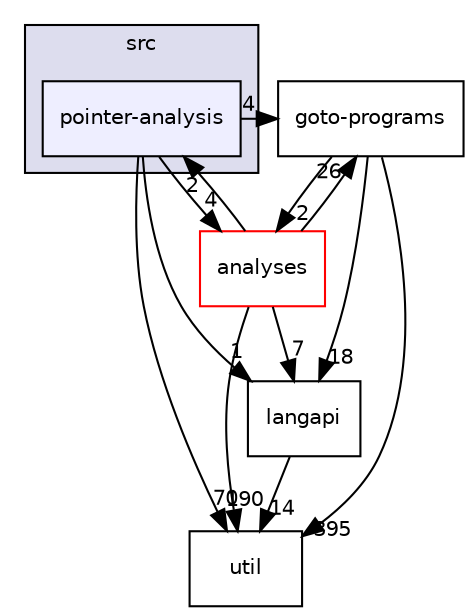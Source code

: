 digraph "/home/runner/work/cbmc-documentation/cbmc-documentation/src/pointer-analysis" {
  bgcolor=transparent;
  compound=true
  node [ fontsize="10", fontname="Helvetica"];
  edge [ labelfontsize="10", labelfontname="Helvetica"];
  subgraph clusterdir_68267d1309a1af8e8297ef4c3efbcdba {
    graph [ bgcolor="#ddddee", pencolor="black", label="src" fontname="Helvetica", fontsize="10", URL="dir_68267d1309a1af8e8297ef4c3efbcdba.html"]
  dir_0ae8a7d84de7430323d0a8da6a53a1ca [shape=box, label="pointer-analysis", style="filled", fillcolor="#eeeeff", pencolor="black", URL="dir_0ae8a7d84de7430323d0a8da6a53a1ca.html"];
  }
  dir_b7878ad5ecbf2506f4125b9d34c97e45 [shape=box label="util" URL="dir_b7878ad5ecbf2506f4125b9d34c97e45.html"];
  dir_807c5b2c83e0c14a10083f60cf67ca05 [shape=box label="goto-programs" URL="dir_807c5b2c83e0c14a10083f60cf67ca05.html"];
  dir_245199dd16b1f3757d78c9dc7747589d [shape=box label="langapi" URL="dir_245199dd16b1f3757d78c9dc7747589d.html"];
  dir_ba7b98ca4ba342c6303fef7df3e3d6c7 [shape=box label="analyses" color="red" URL="dir_ba7b98ca4ba342c6303fef7df3e3d6c7.html"];
  dir_807c5b2c83e0c14a10083f60cf67ca05->dir_b7878ad5ecbf2506f4125b9d34c97e45 [headlabel="395", labeldistance=1.5 headhref="dir_000026_000036.html"];
  dir_807c5b2c83e0c14a10083f60cf67ca05->dir_245199dd16b1f3757d78c9dc7747589d [headlabel="18", labeldistance=1.5 headhref="dir_000026_000030.html"];
  dir_807c5b2c83e0c14a10083f60cf67ca05->dir_ba7b98ca4ba342c6303fef7df3e3d6c7 [headlabel="2", labeldistance=1.5 headhref="dir_000026_000015.html"];
  dir_245199dd16b1f3757d78c9dc7747589d->dir_b7878ad5ecbf2506f4125b9d34c97e45 [headlabel="14", labeldistance=1.5 headhref="dir_000030_000036.html"];
  dir_0ae8a7d84de7430323d0a8da6a53a1ca->dir_b7878ad5ecbf2506f4125b9d34c97e45 [headlabel="70", labeldistance=1.5 headhref="dir_000033_000036.html"];
  dir_0ae8a7d84de7430323d0a8da6a53a1ca->dir_807c5b2c83e0c14a10083f60cf67ca05 [headlabel="4", labeldistance=1.5 headhref="dir_000033_000026.html"];
  dir_0ae8a7d84de7430323d0a8da6a53a1ca->dir_245199dd16b1f3757d78c9dc7747589d [headlabel="1", labeldistance=1.5 headhref="dir_000033_000030.html"];
  dir_0ae8a7d84de7430323d0a8da6a53a1ca->dir_ba7b98ca4ba342c6303fef7df3e3d6c7 [headlabel="4", labeldistance=1.5 headhref="dir_000033_000015.html"];
  dir_ba7b98ca4ba342c6303fef7df3e3d6c7->dir_b7878ad5ecbf2506f4125b9d34c97e45 [headlabel="190", labeldistance=1.5 headhref="dir_000015_000036.html"];
  dir_ba7b98ca4ba342c6303fef7df3e3d6c7->dir_807c5b2c83e0c14a10083f60cf67ca05 [headlabel="26", labeldistance=1.5 headhref="dir_000015_000026.html"];
  dir_ba7b98ca4ba342c6303fef7df3e3d6c7->dir_245199dd16b1f3757d78c9dc7747589d [headlabel="7", labeldistance=1.5 headhref="dir_000015_000030.html"];
  dir_ba7b98ca4ba342c6303fef7df3e3d6c7->dir_0ae8a7d84de7430323d0a8da6a53a1ca [headlabel="2", labeldistance=1.5 headhref="dir_000015_000033.html"];
}
